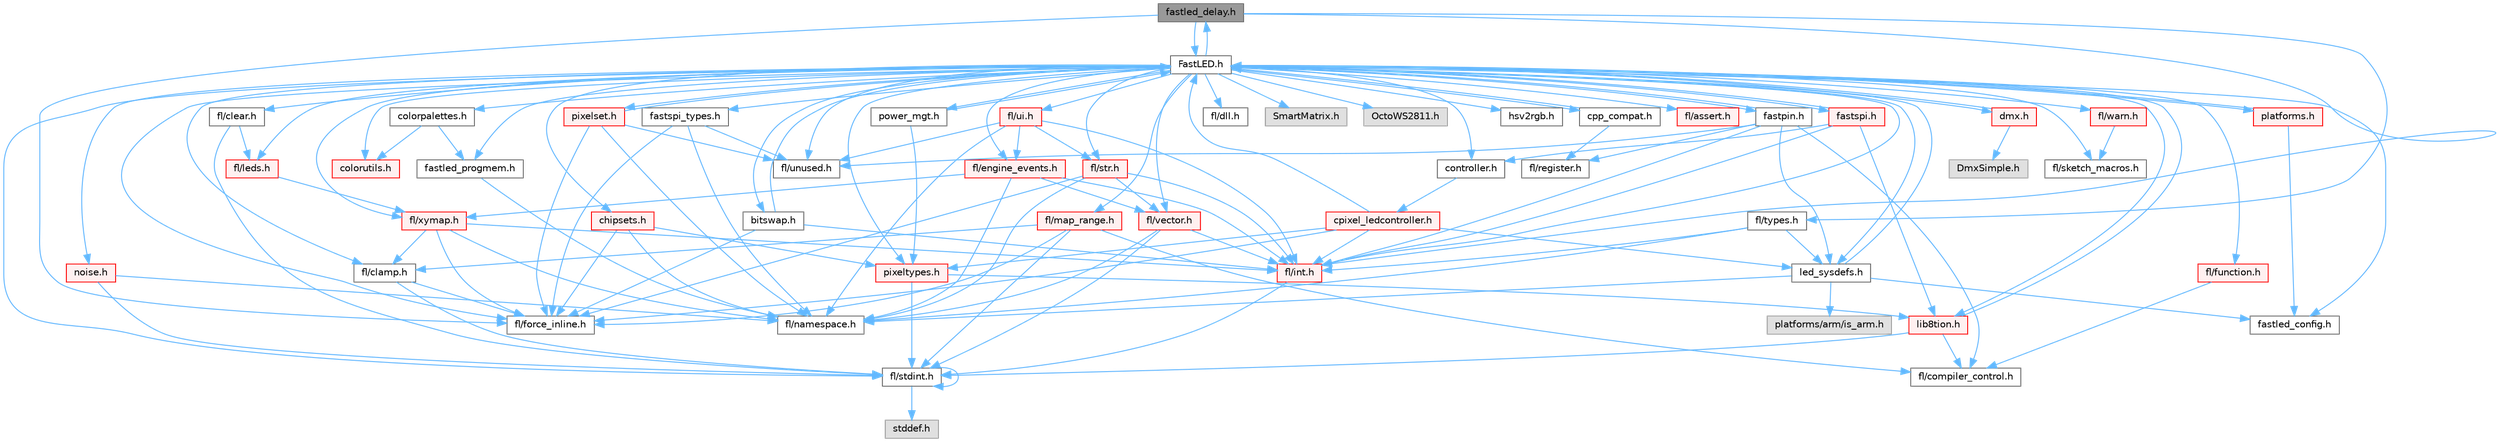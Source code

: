 digraph "fastled_delay.h"
{
 // INTERACTIVE_SVG=YES
 // LATEX_PDF_SIZE
  bgcolor="transparent";
  edge [fontname=Helvetica,fontsize=10,labelfontname=Helvetica,labelfontsize=10];
  node [fontname=Helvetica,fontsize=10,shape=box,height=0.2,width=0.4];
  Node1 [id="Node000001",label="fastled_delay.h",height=0.2,width=0.4,color="gray40", fillcolor="grey60", style="filled", fontcolor="black",tooltip="Utility functions and classes for managing delay cycles."];
  Node1 -> Node2 [id="edge1_Node000001_Node000002",color="steelblue1",style="solid",tooltip=" "];
  Node2 [id="Node000002",label="FastLED.h",height=0.2,width=0.4,color="grey40", fillcolor="white", style="filled",URL="$db/d97/_fast_l_e_d_8h.html",tooltip="central include file for FastLED, defines the CFastLED class/object"];
  Node2 -> Node3 [id="edge2_Node000002_Node000003",color="steelblue1",style="solid",tooltip=" "];
  Node3 [id="Node000003",label="fl/stdint.h",height=0.2,width=0.4,color="grey40", fillcolor="white", style="filled",URL="$df/dd8/stdint_8h.html",tooltip=" "];
  Node3 -> Node4 [id="edge3_Node000003_Node000004",color="steelblue1",style="solid",tooltip=" "];
  Node4 [id="Node000004",label="stddef.h",height=0.2,width=0.4,color="grey60", fillcolor="#E0E0E0", style="filled",tooltip=" "];
  Node3 -> Node3 [id="edge4_Node000003_Node000003",color="steelblue1",style="solid",tooltip=" "];
  Node2 -> Node5 [id="edge5_Node000002_Node000005",color="steelblue1",style="solid",tooltip=" "];
  Node5 [id="Node000005",label="fl/dll.h",height=0.2,width=0.4,color="grey40", fillcolor="white", style="filled",URL="$d3/d4b/dll_8h.html",tooltip="FastLED dynamic library interface - lightweight header for external callers."];
  Node2 -> Node6 [id="edge6_Node000002_Node000006",color="steelblue1",style="solid",tooltip=" "];
  Node6 [id="Node000006",label="SmartMatrix.h",height=0.2,width=0.4,color="grey60", fillcolor="#E0E0E0", style="filled",tooltip=" "];
  Node2 -> Node7 [id="edge7_Node000002_Node000007",color="steelblue1",style="solid",tooltip=" "];
  Node7 [id="Node000007",label="OctoWS2811.h",height=0.2,width=0.4,color="grey60", fillcolor="#E0E0E0", style="filled",tooltip=" "];
  Node2 -> Node8 [id="edge8_Node000002_Node000008",color="steelblue1",style="solid",tooltip=" "];
  Node8 [id="Node000008",label="fl/force_inline.h",height=0.2,width=0.4,color="grey40", fillcolor="white", style="filled",URL="$d4/d64/force__inline_8h.html",tooltip=" "];
  Node2 -> Node9 [id="edge9_Node000002_Node000009",color="steelblue1",style="solid",tooltip=" "];
  Node9 [id="Node000009",label="cpp_compat.h",height=0.2,width=0.4,color="grey40", fillcolor="white", style="filled",URL="$d9/d13/cpp__compat_8h.html",tooltip="Compatibility functions based on C++ version."];
  Node9 -> Node2 [id="edge10_Node000009_Node000002",color="steelblue1",style="solid",tooltip=" "];
  Node9 -> Node10 [id="edge11_Node000009_Node000010",color="steelblue1",style="solid",tooltip=" "];
  Node10 [id="Node000010",label="fl/register.h",height=0.2,width=0.4,color="grey40", fillcolor="white", style="filled",URL="$df/d80/register_8h.html",tooltip=" "];
  Node2 -> Node11 [id="edge12_Node000002_Node000011",color="steelblue1",style="solid",tooltip=" "];
  Node11 [id="Node000011",label="fastled_config.h",height=0.2,width=0.4,color="grey40", fillcolor="white", style="filled",URL="$d5/d11/fastled__config_8h.html",tooltip="Contains definitions that can be used to configure FastLED at compile time."];
  Node2 -> Node12 [id="edge13_Node000002_Node000012",color="steelblue1",style="solid",tooltip=" "];
  Node12 [id="Node000012",label="led_sysdefs.h",height=0.2,width=0.4,color="grey40", fillcolor="white", style="filled",URL="$d9/d3e/led__sysdefs_8h.html",tooltip="Determines which platform system definitions to include."];
  Node12 -> Node2 [id="edge14_Node000012_Node000002",color="steelblue1",style="solid",tooltip=" "];
  Node12 -> Node11 [id="edge15_Node000012_Node000011",color="steelblue1",style="solid",tooltip=" "];
  Node12 -> Node13 [id="edge16_Node000012_Node000013",color="steelblue1",style="solid",tooltip=" "];
  Node13 [id="Node000013",label="platforms/arm/is_arm.h",height=0.2,width=0.4,color="grey60", fillcolor="#E0E0E0", style="filled",tooltip=" "];
  Node12 -> Node14 [id="edge17_Node000012_Node000014",color="steelblue1",style="solid",tooltip=" "];
  Node14 [id="Node000014",label="fl/namespace.h",height=0.2,width=0.4,color="grey40", fillcolor="white", style="filled",URL="$df/d2a/namespace_8h.html",tooltip="Implements the FastLED namespace macros."];
  Node2 -> Node1 [id="edge18_Node000002_Node000001",color="steelblue1",style="solid",tooltip=" "];
  Node2 -> Node15 [id="edge19_Node000002_Node000015",color="steelblue1",style="solid",tooltip=" "];
  Node15 [id="Node000015",label="bitswap.h",height=0.2,width=0.4,color="grey40", fillcolor="white", style="filled",URL="$de/ded/bitswap_8h.html",tooltip="Functions for doing a rotation of bits/bytes used by parallel output."];
  Node15 -> Node2 [id="edge20_Node000015_Node000002",color="steelblue1",style="solid",tooltip=" "];
  Node15 -> Node8 [id="edge21_Node000015_Node000008",color="steelblue1",style="solid",tooltip=" "];
  Node15 -> Node16 [id="edge22_Node000015_Node000016",color="steelblue1",style="solid",tooltip=" "];
  Node16 [id="Node000016",label="fl/int.h",height=0.2,width=0.4,color="red", fillcolor="#FFF0F0", style="filled",URL="$d3/d7e/int_8h.html",tooltip=" "];
  Node16 -> Node3 [id="edge23_Node000016_Node000003",color="steelblue1",style="solid",tooltip=" "];
  Node2 -> Node18 [id="edge24_Node000002_Node000018",color="steelblue1",style="solid",tooltip=" "];
  Node18 [id="Node000018",label="controller.h",height=0.2,width=0.4,color="grey40", fillcolor="white", style="filled",URL="$d2/dd9/controller_8h.html",tooltip="deprecated: base definitions used by led controllers for writing out led data"];
  Node18 -> Node19 [id="edge25_Node000018_Node000019",color="steelblue1",style="solid",tooltip=" "];
  Node19 [id="Node000019",label="cpixel_ledcontroller.h",height=0.2,width=0.4,color="red", fillcolor="#FFF0F0", style="filled",URL="$d9/d57/cpixel__ledcontroller_8h.html",tooltip="defines the templated version of the CLEDController class"];
  Node19 -> Node2 [id="edge26_Node000019_Node000002",color="steelblue1",style="solid",tooltip=" "];
  Node19 -> Node12 [id="edge27_Node000019_Node000012",color="steelblue1",style="solid",tooltip=" "];
  Node19 -> Node20 [id="edge28_Node000019_Node000020",color="steelblue1",style="solid",tooltip=" "];
  Node20 [id="Node000020",label="pixeltypes.h",height=0.2,width=0.4,color="red", fillcolor="#FFF0F0", style="filled",URL="$d2/dba/pixeltypes_8h.html",tooltip="Includes defintions for RGB and HSV pixels."];
  Node20 -> Node3 [id="edge29_Node000020_Node000003",color="steelblue1",style="solid",tooltip=" "];
  Node20 -> Node21 [id="edge30_Node000020_Node000021",color="steelblue1",style="solid",tooltip=" "];
  Node21 [id="Node000021",label="lib8tion.h",height=0.2,width=0.4,color="red", fillcolor="#FFF0F0", style="filled",URL="$df/da5/lib8tion_8h.html",tooltip="Fast, efficient 8-bit math functions specifically designed for high-performance LED programming."];
  Node21 -> Node2 [id="edge31_Node000021_Node000002",color="steelblue1",style="solid",tooltip=" "];
  Node21 -> Node24 [id="edge32_Node000021_Node000024",color="steelblue1",style="solid",tooltip=" "];
  Node24 [id="Node000024",label="fl/compiler_control.h",height=0.2,width=0.4,color="grey40", fillcolor="white", style="filled",URL="$d4/d54/compiler__control_8h.html",tooltip=" "];
  Node21 -> Node3 [id="edge33_Node000021_Node000003",color="steelblue1",style="solid",tooltip=" "];
  Node19 -> Node8 [id="edge34_Node000019_Node000008",color="steelblue1",style="solid",tooltip=" "];
  Node19 -> Node16 [id="edge35_Node000019_Node000016",color="steelblue1",style="solid",tooltip=" "];
  Node2 -> Node117 [id="edge36_Node000002_Node000117",color="steelblue1",style="solid",tooltip=" "];
  Node117 [id="Node000117",label="fastpin.h",height=0.2,width=0.4,color="grey40", fillcolor="white", style="filled",URL="$db/d65/fastpin_8h.html",tooltip="Class base definitions for defining fast pin access."];
  Node117 -> Node2 [id="edge37_Node000117_Node000002",color="steelblue1",style="solid",tooltip=" "];
  Node117 -> Node24 [id="edge38_Node000117_Node000024",color="steelblue1",style="solid",tooltip=" "];
  Node117 -> Node12 [id="edge39_Node000117_Node000012",color="steelblue1",style="solid",tooltip=" "];
  Node117 -> Node54 [id="edge40_Node000117_Node000054",color="steelblue1",style="solid",tooltip=" "];
  Node54 [id="Node000054",label="fl/unused.h",height=0.2,width=0.4,color="grey40", fillcolor="white", style="filled",URL="$d8/d4b/unused_8h.html",tooltip=" "];
  Node117 -> Node16 [id="edge41_Node000117_Node000016",color="steelblue1",style="solid",tooltip=" "];
  Node117 -> Node10 [id="edge42_Node000117_Node000010",color="steelblue1",style="solid",tooltip=" "];
  Node2 -> Node118 [id="edge43_Node000002_Node000118",color="steelblue1",style="solid",tooltip=" "];
  Node118 [id="Node000118",label="fastspi_types.h",height=0.2,width=0.4,color="grey40", fillcolor="white", style="filled",URL="$d2/ddb/fastspi__types_8h.html",tooltip="Data types and constants used by SPI interfaces."];
  Node118 -> Node8 [id="edge44_Node000118_Node000008",color="steelblue1",style="solid",tooltip=" "];
  Node118 -> Node14 [id="edge45_Node000118_Node000014",color="steelblue1",style="solid",tooltip=" "];
  Node118 -> Node54 [id="edge46_Node000118_Node000054",color="steelblue1",style="solid",tooltip=" "];
  Node2 -> Node119 [id="edge47_Node000002_Node000119",color="steelblue1",style="solid",tooltip=" "];
  Node119 [id="Node000119",label="dmx.h",height=0.2,width=0.4,color="red", fillcolor="#FFF0F0", style="filled",URL="$d3/de1/dmx_8h.html",tooltip="Defines the DMX512-based LED controllers."];
  Node119 -> Node2 [id="edge48_Node000119_Node000002",color="steelblue1",style="solid",tooltip=" "];
  Node119 -> Node120 [id="edge49_Node000119_Node000120",color="steelblue1",style="solid",tooltip=" "];
  Node120 [id="Node000120",label="DmxSimple.h",height=0.2,width=0.4,color="grey60", fillcolor="#E0E0E0", style="filled",tooltip=" "];
  Node2 -> Node122 [id="edge50_Node000002_Node000122",color="steelblue1",style="solid",tooltip=" "];
  Node122 [id="Node000122",label="platforms.h",height=0.2,width=0.4,color="red", fillcolor="#FFF0F0", style="filled",URL="$da/dc9/platforms_8h.html",tooltip="Determines which platforms headers to include."];
  Node122 -> Node2 [id="edge51_Node000122_Node000002",color="steelblue1",style="solid",tooltip=" "];
  Node122 -> Node11 [id="edge52_Node000122_Node000011",color="steelblue1",style="solid",tooltip=" "];
  Node2 -> Node30 [id="edge53_Node000002_Node000030",color="steelblue1",style="solid",tooltip=" "];
  Node30 [id="Node000030",label="fastled_progmem.h",height=0.2,width=0.4,color="grey40", fillcolor="white", style="filled",URL="$df/dab/fastled__progmem_8h.html",tooltip="Wrapper definitions to allow seamless use of PROGMEM in environments that have it."];
  Node30 -> Node14 [id="edge54_Node000030_Node000014",color="steelblue1",style="solid",tooltip=" "];
  Node2 -> Node21 [id="edge55_Node000002_Node000021",color="steelblue1",style="solid",tooltip=" "];
  Node2 -> Node20 [id="edge56_Node000002_Node000020",color="steelblue1",style="solid",tooltip=" "];
  Node2 -> Node78 [id="edge57_Node000002_Node000078",color="steelblue1",style="solid",tooltip=" "];
  Node78 [id="Node000078",label="hsv2rgb.h",height=0.2,width=0.4,color="grey40", fillcolor="white", style="filled",URL="$de/d9a/hsv2rgb_8h.html",tooltip="Functions to convert from the HSV colorspace to the RGB colorspace."];
  Node2 -> Node124 [id="edge58_Node000002_Node000124",color="steelblue1",style="solid",tooltip=" "];
  Node124 [id="Node000124",label="colorutils.h",height=0.2,width=0.4,color="red", fillcolor="#FFF0F0", style="filled",URL="$d1/dfb/colorutils_8h.html",tooltip=" "];
  Node2 -> Node129 [id="edge59_Node000002_Node000129",color="steelblue1",style="solid",tooltip=" "];
  Node129 [id="Node000129",label="pixelset.h",height=0.2,width=0.4,color="red", fillcolor="#FFF0F0", style="filled",URL="$d4/d46/pixelset_8h.html",tooltip="Declares classes for managing logical groups of LEDs."];
  Node129 -> Node8 [id="edge60_Node000129_Node000008",color="steelblue1",style="solid",tooltip=" "];
  Node129 -> Node14 [id="edge61_Node000129_Node000014",color="steelblue1",style="solid",tooltip=" "];
  Node129 -> Node54 [id="edge62_Node000129_Node000054",color="steelblue1",style="solid",tooltip=" "];
  Node129 -> Node2 [id="edge63_Node000129_Node000002",color="steelblue1",style="solid",tooltip=" "];
  Node2 -> Node130 [id="edge64_Node000002_Node000130",color="steelblue1",style="solid",tooltip=" "];
  Node130 [id="Node000130",label="colorpalettes.h",height=0.2,width=0.4,color="grey40", fillcolor="white", style="filled",URL="$dc/dcc/colorpalettes_8h.html",tooltip="Declarations for the predefined color palettes supplied by FastLED."];
  Node130 -> Node124 [id="edge65_Node000130_Node000124",color="steelblue1",style="solid",tooltip=" "];
  Node130 -> Node30 [id="edge66_Node000130_Node000030",color="steelblue1",style="solid",tooltip=" "];
  Node2 -> Node131 [id="edge67_Node000002_Node000131",color="steelblue1",style="solid",tooltip=" "];
  Node131 [id="Node000131",label="noise.h",height=0.2,width=0.4,color="red", fillcolor="#FFF0F0", style="filled",URL="$d1/d31/noise_8h.html",tooltip="Functions to generate and fill arrays with noise."];
  Node131 -> Node3 [id="edge68_Node000131_Node000003",color="steelblue1",style="solid",tooltip=" "];
  Node131 -> Node14 [id="edge69_Node000131_Node000014",color="steelblue1",style="solid",tooltip=" "];
  Node2 -> Node132 [id="edge70_Node000002_Node000132",color="steelblue1",style="solid",tooltip=" "];
  Node132 [id="Node000132",label="power_mgt.h",height=0.2,width=0.4,color="grey40", fillcolor="white", style="filled",URL="$dc/d5b/power__mgt_8h.html",tooltip="Functions to limit the power used by FastLED."];
  Node132 -> Node2 [id="edge71_Node000132_Node000002",color="steelblue1",style="solid",tooltip=" "];
  Node132 -> Node20 [id="edge72_Node000132_Node000020",color="steelblue1",style="solid",tooltip=" "];
  Node2 -> Node133 [id="edge73_Node000002_Node000133",color="steelblue1",style="solid",tooltip=" "];
  Node133 [id="Node000133",label="fastspi.h",height=0.2,width=0.4,color="red", fillcolor="#FFF0F0", style="filled",URL="$d6/ddc/fastspi_8h.html",tooltip="Serial peripheral interface (SPI) definitions per platform."];
  Node133 -> Node2 [id="edge74_Node000133_Node000002",color="steelblue1",style="solid",tooltip=" "];
  Node133 -> Node18 [id="edge75_Node000133_Node000018",color="steelblue1",style="solid",tooltip=" "];
  Node133 -> Node21 [id="edge76_Node000133_Node000021",color="steelblue1",style="solid",tooltip=" "];
  Node133 -> Node16 [id="edge77_Node000133_Node000016",color="steelblue1",style="solid",tooltip=" "];
  Node2 -> Node135 [id="edge78_Node000002_Node000135",color="steelblue1",style="solid",tooltip=" "];
  Node135 [id="Node000135",label="chipsets.h",height=0.2,width=0.4,color="red", fillcolor="#FFF0F0", style="filled",URL="$db/d66/chipsets_8h.html",tooltip="Contains the bulk of the definitions for the various LED chipsets supported."];
  Node135 -> Node20 [id="edge79_Node000135_Node000020",color="steelblue1",style="solid",tooltip=" "];
  Node135 -> Node8 [id="edge80_Node000135_Node000008",color="steelblue1",style="solid",tooltip=" "];
  Node135 -> Node14 [id="edge81_Node000135_Node000014",color="steelblue1",style="solid",tooltip=" "];
  Node2 -> Node93 [id="edge82_Node000002_Node000093",color="steelblue1",style="solid",tooltip=" "];
  Node93 [id="Node000093",label="fl/engine_events.h",height=0.2,width=0.4,color="red", fillcolor="#FFF0F0", style="filled",URL="$db/dc0/engine__events_8h.html",tooltip=" "];
  Node93 -> Node14 [id="edge83_Node000093_Node000014",color="steelblue1",style="solid",tooltip=" "];
  Node93 -> Node67 [id="edge84_Node000093_Node000067",color="steelblue1",style="solid",tooltip=" "];
  Node67 [id="Node000067",label="fl/vector.h",height=0.2,width=0.4,color="red", fillcolor="#FFF0F0", style="filled",URL="$d6/d68/vector_8h.html",tooltip=" "];
  Node67 -> Node3 [id="edge85_Node000067_Node000003",color="steelblue1",style="solid",tooltip=" "];
  Node67 -> Node16 [id="edge86_Node000067_Node000016",color="steelblue1",style="solid",tooltip=" "];
  Node67 -> Node14 [id="edge87_Node000067_Node000014",color="steelblue1",style="solid",tooltip=" "];
  Node93 -> Node114 [id="edge88_Node000093_Node000114",color="steelblue1",style="solid",tooltip=" "];
  Node114 [id="Node000114",label="fl/xymap.h",height=0.2,width=0.4,color="red", fillcolor="#FFF0F0", style="filled",URL="$da/d61/xymap_8h.html",tooltip=" "];
  Node114 -> Node16 [id="edge89_Node000114_Node000016",color="steelblue1",style="solid",tooltip=" "];
  Node114 -> Node14 [id="edge90_Node000114_Node000014",color="steelblue1",style="solid",tooltip=" "];
  Node114 -> Node8 [id="edge91_Node000114_Node000008",color="steelblue1",style="solid",tooltip=" "];
  Node114 -> Node36 [id="edge92_Node000114_Node000036",color="steelblue1",style="solid",tooltip=" "];
  Node36 [id="Node000036",label="fl/clamp.h",height=0.2,width=0.4,color="grey40", fillcolor="white", style="filled",URL="$d6/dd3/clamp_8h.html",tooltip=" "];
  Node36 -> Node3 [id="edge93_Node000036_Node000003",color="steelblue1",style="solid",tooltip=" "];
  Node36 -> Node8 [id="edge94_Node000036_Node000008",color="steelblue1",style="solid",tooltip=" "];
  Node93 -> Node16 [id="edge95_Node000093_Node000016",color="steelblue1",style="solid",tooltip=" "];
  Node2 -> Node137 [id="edge96_Node000002_Node000137",color="steelblue1",style="solid",tooltip=" "];
  Node137 [id="Node000137",label="fl/leds.h",height=0.2,width=0.4,color="red", fillcolor="#FFF0F0", style="filled",URL="$da/d78/leds_8h.html",tooltip=" "];
  Node137 -> Node114 [id="edge97_Node000137_Node000114",color="steelblue1",style="solid",tooltip=" "];
  Node2 -> Node16 [id="edge98_Node000002_Node000016",color="steelblue1",style="solid",tooltip=" "];
  Node2 -> Node32 [id="edge99_Node000002_Node000032",color="steelblue1",style="solid",tooltip=" "];
  Node32 [id="Node000032",label="fl/str.h",height=0.2,width=0.4,color="red", fillcolor="#FFF0F0", style="filled",URL="$d1/d93/str_8h.html",tooltip=" "];
  Node32 -> Node16 [id="edge100_Node000032_Node000016",color="steelblue1",style="solid",tooltip=" "];
  Node32 -> Node14 [id="edge101_Node000032_Node000014",color="steelblue1",style="solid",tooltip=" "];
  Node32 -> Node67 [id="edge102_Node000032_Node000067",color="steelblue1",style="solid",tooltip=" "];
  Node32 -> Node8 [id="edge103_Node000032_Node000008",color="steelblue1",style="solid",tooltip=" "];
  Node2 -> Node114 [id="edge104_Node000002_Node000114",color="steelblue1",style="solid",tooltip=" "];
  Node2 -> Node36 [id="edge105_Node000002_Node000036",color="steelblue1",style="solid",tooltip=" "];
  Node2 -> Node37 [id="edge106_Node000002_Node000037",color="steelblue1",style="solid",tooltip=" "];
  Node37 [id="Node000037",label="fl/map_range.h",height=0.2,width=0.4,color="red", fillcolor="#FFF0F0", style="filled",URL="$d1/d47/map__range_8h.html",tooltip=" "];
  Node37 -> Node3 [id="edge107_Node000037_Node000003",color="steelblue1",style="solid",tooltip=" "];
  Node37 -> Node36 [id="edge108_Node000037_Node000036",color="steelblue1",style="solid",tooltip=" "];
  Node37 -> Node8 [id="edge109_Node000037_Node000008",color="steelblue1",style="solid",tooltip=" "];
  Node37 -> Node24 [id="edge110_Node000037_Node000024",color="steelblue1",style="solid",tooltip=" "];
  Node2 -> Node107 [id="edge111_Node000002_Node000107",color="steelblue1",style="solid",tooltip=" "];
  Node107 [id="Node000107",label="fl/warn.h",height=0.2,width=0.4,color="red", fillcolor="#FFF0F0", style="filled",URL="$de/d77/warn_8h.html",tooltip=" "];
  Node107 -> Node110 [id="edge112_Node000107_Node000110",color="steelblue1",style="solid",tooltip=" "];
  Node110 [id="Node000110",label="fl/sketch_macros.h",height=0.2,width=0.4,color="grey40", fillcolor="white", style="filled",URL="$d1/dbc/sketch__macros_8h.html",tooltip=" "];
  Node2 -> Node97 [id="edge113_Node000002_Node000097",color="steelblue1",style="solid",tooltip=" "];
  Node97 [id="Node000097",label="fl/assert.h",height=0.2,width=0.4,color="red", fillcolor="#FFF0F0", style="filled",URL="$dc/da7/assert_8h.html",tooltip=" "];
  Node2 -> Node54 [id="edge114_Node000002_Node000054",color="steelblue1",style="solid",tooltip=" "];
  Node2 -> Node67 [id="edge115_Node000002_Node000067",color="steelblue1",style="solid",tooltip=" "];
  Node2 -> Node112 [id="edge116_Node000002_Node000112",color="steelblue1",style="solid",tooltip=" "];
  Node112 [id="Node000112",label="fl/function.h",height=0.2,width=0.4,color="red", fillcolor="#FFF0F0", style="filled",URL="$dd/d67/function_8h.html",tooltip=" "];
  Node112 -> Node24 [id="edge117_Node000112_Node000024",color="steelblue1",style="solid",tooltip=" "];
  Node2 -> Node138 [id="edge118_Node000002_Node000138",color="steelblue1",style="solid",tooltip=" "];
  Node138 [id="Node000138",label="fl/clear.h",height=0.2,width=0.4,color="grey40", fillcolor="white", style="filled",URL="$df/db0/clear_8h.html",tooltip=" "];
  Node138 -> Node137 [id="edge119_Node000138_Node000137",color="steelblue1",style="solid",tooltip=" "];
  Node138 -> Node3 [id="edge120_Node000138_Node000003",color="steelblue1",style="solid",tooltip=" "];
  Node2 -> Node139 [id="edge121_Node000002_Node000139",color="steelblue1",style="solid",tooltip=" "];
  Node139 [id="Node000139",label="fl/ui.h",height=0.2,width=0.4,color="red", fillcolor="#FFF0F0", style="filled",URL="$d9/d3b/ui_8h.html",tooltip=" "];
  Node139 -> Node14 [id="edge122_Node000139_Node000014",color="steelblue1",style="solid",tooltip=" "];
  Node139 -> Node32 [id="edge123_Node000139_Node000032",color="steelblue1",style="solid",tooltip=" "];
  Node139 -> Node16 [id="edge124_Node000139_Node000016",color="steelblue1",style="solid",tooltip=" "];
  Node139 -> Node93 [id="edge125_Node000139_Node000093",color="steelblue1",style="solid",tooltip=" "];
  Node139 -> Node54 [id="edge126_Node000139_Node000054",color="steelblue1",style="solid",tooltip=" "];
  Node2 -> Node110 [id="edge127_Node000002_Node000110",color="steelblue1",style="solid",tooltip=" "];
  Node1 -> Node147 [id="edge128_Node000001_Node000147",color="steelblue1",style="solid",tooltip=" "];
  Node147 [id="Node000147",label="fl/types.h",height=0.2,width=0.4,color="grey40", fillcolor="white", style="filled",URL="$d7/da1/fl_2types_8h.html",tooltip=" "];
  Node147 -> Node14 [id="edge129_Node000147_Node000014",color="steelblue1",style="solid",tooltip=" "];
  Node147 -> Node16 [id="edge130_Node000147_Node000016",color="steelblue1",style="solid",tooltip=" "];
  Node147 -> Node12 [id="edge131_Node000147_Node000012",color="steelblue1",style="solid",tooltip=" "];
  Node1 -> Node8 [id="edge132_Node000001_Node000008",color="steelblue1",style="solid",tooltip=" "];
  Node1 -> Node16 [id="edge133_Node000001_Node000016",color="steelblue1",style="solid",tooltip=" "];
}
